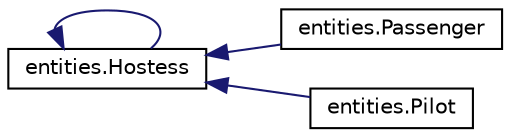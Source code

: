 digraph "Graphical Class Hierarchy"
{
  edge [fontname="Helvetica",fontsize="10",labelfontname="Helvetica",labelfontsize="10"];
  node [fontname="Helvetica",fontsize="10",shape=record];
  rankdir="LR";
  Node0 [label="Thread",height=0.2,width=0.4,color="grey75", fillcolor="white", style="filled"];
  Node0 -> Node0 [dir="back",color="midnightblue",fontsize="10",style="solid",fontname="Helvetica"];
  Node0 [label="entities.Hostess",height=0.2,width=0.4,color="black", fillcolor="white", style="filled",URL="$classentities_1_1_hostess.html"];
  Node0 -> Node2 [dir="back",color="midnightblue",fontsize="10",style="solid",fontname="Helvetica"];
  Node2 [label="entities.Passenger",height=0.2,width=0.4,color="black", fillcolor="white", style="filled",URL="$classentities_1_1_passenger.html"];
  Node0 -> Node3 [dir="back",color="midnightblue",fontsize="10",style="solid",fontname="Helvetica"];
  Node3 [label="entities.Pilot",height=0.2,width=0.4,color="black", fillcolor="white", style="filled",URL="$classentities_1_1_pilot.html"];
}
